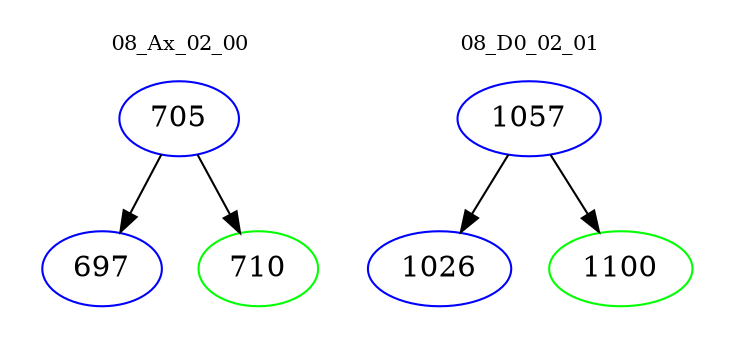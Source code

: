 digraph{
subgraph cluster_0 {
color = white
label = "08_Ax_02_00";
fontsize=10;
T0_705 [label="705", color="blue"]
T0_705 -> T0_697 [color="black"]
T0_697 [label="697", color="blue"]
T0_705 -> T0_710 [color="black"]
T0_710 [label="710", color="green"]
}
subgraph cluster_1 {
color = white
label = "08_D0_02_01";
fontsize=10;
T1_1057 [label="1057", color="blue"]
T1_1057 -> T1_1026 [color="black"]
T1_1026 [label="1026", color="blue"]
T1_1057 -> T1_1100 [color="black"]
T1_1100 [label="1100", color="green"]
}
}
